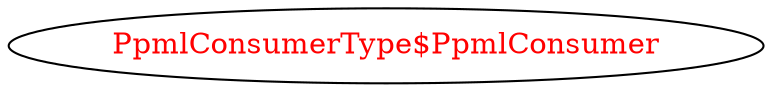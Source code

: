 digraph dependencyGraph {
 concentrate=true;
 ranksep="2.0";
 rankdir="LR"; 
 splines="ortho";
"PpmlConsumerType$PpmlConsumer" [fontcolor="red"];
}